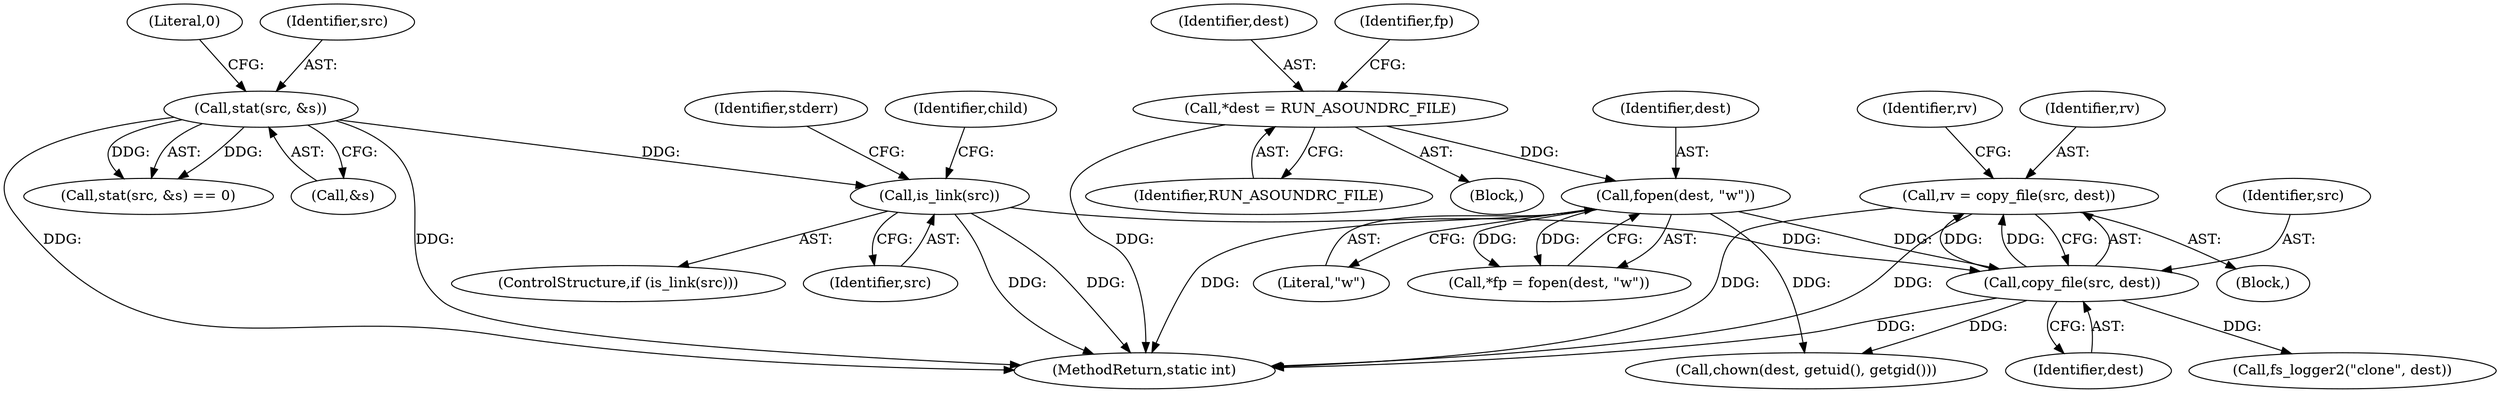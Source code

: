 digraph "0_firejail_903fd8a0789ca3cc3c21d84cd0282481515592ef_2@API" {
"1000178" [label="(Call,rv = copy_file(src, dest))"];
"1000180" [label="(Call,copy_file(src, dest))"];
"1000152" [label="(Call,is_link(src))"];
"1000145" [label="(Call,stat(src, &s))"];
"1000113" [label="(Call,fopen(dest, \"w\"))"];
"1000107" [label="(Call,*dest = RUN_ASOUNDRC_FILE)"];
"1000180" [label="(Call,copy_file(src, dest))"];
"1000162" [label="(Identifier,child)"];
"1000153" [label="(Identifier,src)"];
"1000156" [label="(Identifier,stderr)"];
"1000103" [label="(Block,)"];
"1000115" [label="(Literal,\"w\")"];
"1000108" [label="(Identifier,dest)"];
"1000113" [label="(Call,fopen(dest, \"w\"))"];
"1000151" [label="(ControlStructure,if (is_link(src)))"];
"1000147" [label="(Call,&s)"];
"1000111" [label="(Call,*fp = fopen(dest, \"w\"))"];
"1000174" [label="(Block,)"];
"1000112" [label="(Identifier,fp)"];
"1000222" [label="(MethodReturn,static int)"];
"1000107" [label="(Call,*dest = RUN_ASOUNDRC_FILE)"];
"1000145" [label="(Call,stat(src, &s))"];
"1000149" [label="(Literal,0)"];
"1000184" [label="(Identifier,rv)"];
"1000152" [label="(Call,is_link(src))"];
"1000178" [label="(Call,rv = copy_file(src, dest))"];
"1000201" [label="(Call,chown(dest, getuid(), getgid()))"];
"1000114" [label="(Identifier,dest)"];
"1000146" [label="(Identifier,src)"];
"1000181" [label="(Identifier,src)"];
"1000109" [label="(Identifier,RUN_ASOUNDRC_FILE)"];
"1000182" [label="(Identifier,dest)"];
"1000179" [label="(Identifier,rv)"];
"1000190" [label="(Call,fs_logger2(\"clone\", dest))"];
"1000144" [label="(Call,stat(src, &s) == 0)"];
"1000178" -> "1000174"  [label="AST: "];
"1000178" -> "1000180"  [label="CFG: "];
"1000179" -> "1000178"  [label="AST: "];
"1000180" -> "1000178"  [label="AST: "];
"1000184" -> "1000178"  [label="CFG: "];
"1000178" -> "1000222"  [label="DDG: "];
"1000178" -> "1000222"  [label="DDG: "];
"1000180" -> "1000178"  [label="DDG: "];
"1000180" -> "1000178"  [label="DDG: "];
"1000180" -> "1000182"  [label="CFG: "];
"1000181" -> "1000180"  [label="AST: "];
"1000182" -> "1000180"  [label="AST: "];
"1000180" -> "1000222"  [label="DDG: "];
"1000152" -> "1000180"  [label="DDG: "];
"1000113" -> "1000180"  [label="DDG: "];
"1000180" -> "1000190"  [label="DDG: "];
"1000180" -> "1000201"  [label="DDG: "];
"1000152" -> "1000151"  [label="AST: "];
"1000152" -> "1000153"  [label="CFG: "];
"1000153" -> "1000152"  [label="AST: "];
"1000156" -> "1000152"  [label="CFG: "];
"1000162" -> "1000152"  [label="CFG: "];
"1000152" -> "1000222"  [label="DDG: "];
"1000152" -> "1000222"  [label="DDG: "];
"1000145" -> "1000152"  [label="DDG: "];
"1000145" -> "1000144"  [label="AST: "];
"1000145" -> "1000147"  [label="CFG: "];
"1000146" -> "1000145"  [label="AST: "];
"1000147" -> "1000145"  [label="AST: "];
"1000149" -> "1000145"  [label="CFG: "];
"1000145" -> "1000222"  [label="DDG: "];
"1000145" -> "1000222"  [label="DDG: "];
"1000145" -> "1000144"  [label="DDG: "];
"1000145" -> "1000144"  [label="DDG: "];
"1000113" -> "1000111"  [label="AST: "];
"1000113" -> "1000115"  [label="CFG: "];
"1000114" -> "1000113"  [label="AST: "];
"1000115" -> "1000113"  [label="AST: "];
"1000111" -> "1000113"  [label="CFG: "];
"1000113" -> "1000222"  [label="DDG: "];
"1000113" -> "1000111"  [label="DDG: "];
"1000113" -> "1000111"  [label="DDG: "];
"1000107" -> "1000113"  [label="DDG: "];
"1000113" -> "1000201"  [label="DDG: "];
"1000107" -> "1000103"  [label="AST: "];
"1000107" -> "1000109"  [label="CFG: "];
"1000108" -> "1000107"  [label="AST: "];
"1000109" -> "1000107"  [label="AST: "];
"1000112" -> "1000107"  [label="CFG: "];
"1000107" -> "1000222"  [label="DDG: "];
}
